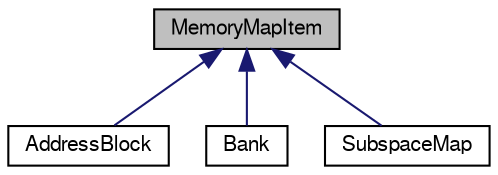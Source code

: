 digraph G
{
  bgcolor="transparent";
  edge [fontname="FreeSans",fontsize=10,labelfontname="FreeSans",labelfontsize=10];
  node [fontname="FreeSans",fontsize=10,shape=record];
  Node1 [label="MemoryMapItem",height=0.2,width=0.4,color="black", fillcolor="grey75", style="filled" fontcolor="black"];
  Node1 -> Node2 [dir=back,color="midnightblue",fontsize=10,style="solid",fontname="FreeSans"];
  Node2 [label="AddressBlock",height=0.2,width=0.4,color="black",URL="$class_address_block.html",tooltip="Equals to spirit:addressBlock element in IP-Xact specification."];
  Node1 -> Node3 [dir=back,color="midnightblue",fontsize=10,style="solid",fontname="FreeSans"];
  Node3 [label="Bank",height=0.2,width=0.4,color="black",URL="$class_bank.html",tooltip="Equals the spirit:bank element in IP-Xact specification."];
  Node1 -> Node4 [dir=back,color="midnightblue",fontsize=10,style="solid",fontname="FreeSans"];
  Node4 [label="SubspaceMap",height=0.2,width=0.4,color="black",URL="$class_subspace_map.html",tooltip="Equals the spirit:subspaceMap element in IP-Xact specification."];
}
